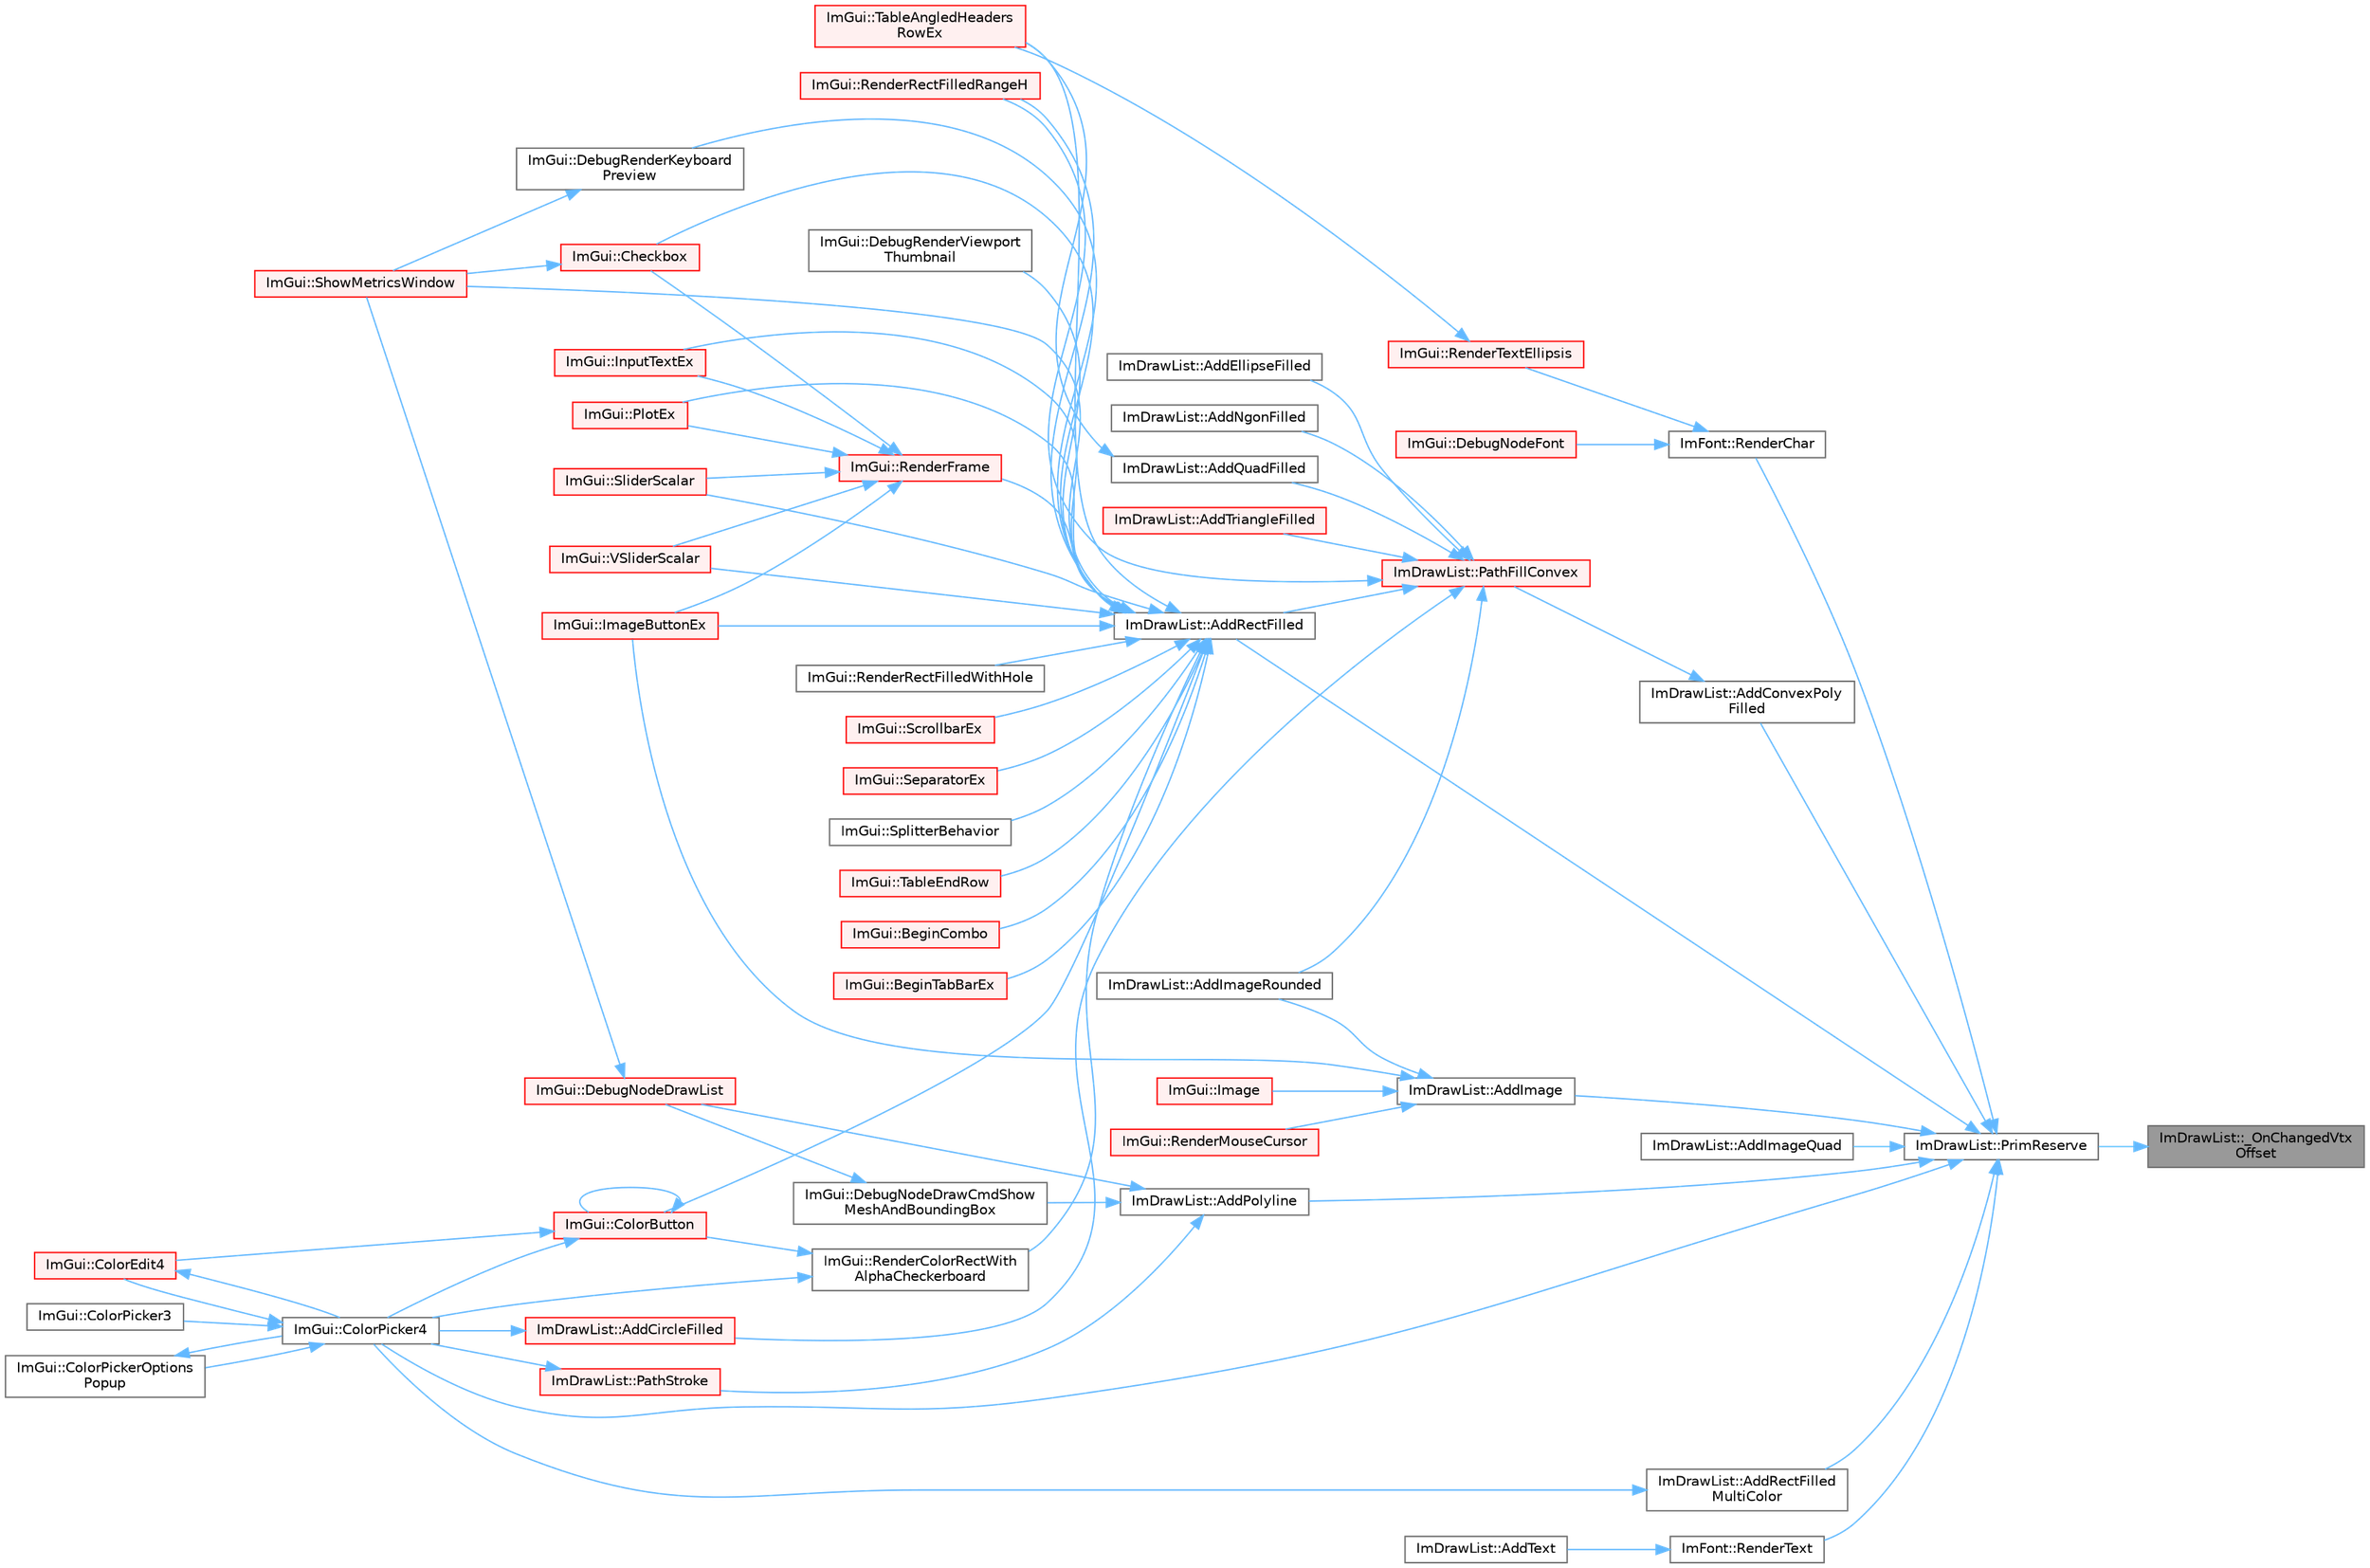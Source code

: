 digraph "ImDrawList::_OnChangedVtxOffset"
{
 // LATEX_PDF_SIZE
  bgcolor="transparent";
  edge [fontname=Helvetica,fontsize=10,labelfontname=Helvetica,labelfontsize=10];
  node [fontname=Helvetica,fontsize=10,shape=box,height=0.2,width=0.4];
  rankdir="RL";
  Node1 [id="Node000001",label="ImDrawList::_OnChangedVtx\lOffset",height=0.2,width=0.4,color="gray40", fillcolor="grey60", style="filled", fontcolor="black",tooltip=" "];
  Node1 -> Node2 [id="edge1_Node000001_Node000002",dir="back",color="steelblue1",style="solid",tooltip=" "];
  Node2 [id="Node000002",label="ImDrawList::PrimReserve",height=0.2,width=0.4,color="grey40", fillcolor="white", style="filled",URL="$struct_im_draw_list.html#a879aa38dbfb0344e3e023d65c002c7d7",tooltip=" "];
  Node2 -> Node3 [id="edge2_Node000002_Node000003",dir="back",color="steelblue1",style="solid",tooltip=" "];
  Node3 [id="Node000003",label="ImDrawList::AddConvexPoly\lFilled",height=0.2,width=0.4,color="grey40", fillcolor="white", style="filled",URL="$struct_im_draw_list.html#ad2accc0a74845b08bd0e6fae6183d6d0",tooltip=" "];
  Node3 -> Node4 [id="edge3_Node000003_Node000004",dir="back",color="steelblue1",style="solid",tooltip=" "];
  Node4 [id="Node000004",label="ImDrawList::PathFillConvex",height=0.2,width=0.4,color="red", fillcolor="#FFF0F0", style="filled",URL="$struct_im_draw_list.html#aea9301cb99ebf4b27f5d3959017567c9",tooltip=" "];
  Node4 -> Node5 [id="edge4_Node000004_Node000005",dir="back",color="steelblue1",style="solid",tooltip=" "];
  Node5 [id="Node000005",label="ImDrawList::AddCircleFilled",height=0.2,width=0.4,color="red", fillcolor="#FFF0F0", style="filled",URL="$struct_im_draw_list.html#aef950cf8b0293b2c5e4708af72de045b",tooltip=" "];
  Node5 -> Node15 [id="edge5_Node000005_Node000015",dir="back",color="steelblue1",style="solid",tooltip=" "];
  Node15 [id="Node000015",label="ImGui::ColorPicker4",height=0.2,width=0.4,color="grey40", fillcolor="white", style="filled",URL="$namespace_im_gui.html#a3d5aae9e0a14aa051d5a799abbe97b32",tooltip=" "];
  Node15 -> Node16 [id="edge6_Node000015_Node000016",dir="back",color="steelblue1",style="solid",tooltip=" "];
  Node16 [id="Node000016",label="ImGui::ColorEdit4",height=0.2,width=0.4,color="red", fillcolor="#FFF0F0", style="filled",URL="$namespace_im_gui.html#ac3f45e2aa0b1d591cc8a2cdf8b566a45",tooltip=" "];
  Node16 -> Node15 [id="edge7_Node000016_Node000015",dir="back",color="steelblue1",style="solid",tooltip=" "];
  Node15 -> Node19 [id="edge8_Node000015_Node000019",dir="back",color="steelblue1",style="solid",tooltip=" "];
  Node19 [id="Node000019",label="ImGui::ColorPicker3",height=0.2,width=0.4,color="grey40", fillcolor="white", style="filled",URL="$namespace_im_gui.html#a2a2a98cb9a17b18702be6b954670b388",tooltip=" "];
  Node15 -> Node20 [id="edge9_Node000015_Node000020",dir="back",color="steelblue1",style="solid",tooltip=" "];
  Node20 [id="Node000020",label="ImGui::ColorPickerOptions\lPopup",height=0.2,width=0.4,color="grey40", fillcolor="white", style="filled",URL="$namespace_im_gui.html#a6d112eeb6d8ffdebbc9d9a8c66babbee",tooltip=" "];
  Node20 -> Node15 [id="edge10_Node000020_Node000015",dir="back",color="steelblue1",style="solid",tooltip=" "];
  Node4 -> Node54 [id="edge11_Node000004_Node000054",dir="back",color="steelblue1",style="solid",tooltip=" "];
  Node54 [id="Node000054",label="ImDrawList::AddEllipseFilled",height=0.2,width=0.4,color="grey40", fillcolor="white", style="filled",URL="$struct_im_draw_list.html#ac6ca6eb18ab96e580e7e500a7b8025b2",tooltip=" "];
  Node4 -> Node55 [id="edge12_Node000004_Node000055",dir="back",color="steelblue1",style="solid",tooltip=" "];
  Node55 [id="Node000055",label="ImDrawList::AddImageRounded",height=0.2,width=0.4,color="grey40", fillcolor="white", style="filled",URL="$struct_im_draw_list.html#a864ccce7a012e9c1ffb4d5693311d847",tooltip=" "];
  Node4 -> Node56 [id="edge13_Node000004_Node000056",dir="back",color="steelblue1",style="solid",tooltip=" "];
  Node56 [id="Node000056",label="ImDrawList::AddNgonFilled",height=0.2,width=0.4,color="grey40", fillcolor="white", style="filled",URL="$struct_im_draw_list.html#a75bf382ddc70429f82a570c2782c4491",tooltip=" "];
  Node4 -> Node57 [id="edge14_Node000004_Node000057",dir="back",color="steelblue1",style="solid",tooltip=" "];
  Node57 [id="Node000057",label="ImDrawList::AddQuadFilled",height=0.2,width=0.4,color="grey40", fillcolor="white", style="filled",URL="$struct_im_draw_list.html#a2b982fbad35f8736fdfc9d6e7db2ca94",tooltip=" "];
  Node57 -> Node58 [id="edge15_Node000057_Node000058",dir="back",color="steelblue1",style="solid",tooltip=" "];
  Node58 [id="Node000058",label="ImGui::TableAngledHeaders\lRowEx",height=0.2,width=0.4,color="red", fillcolor="#FFF0F0", style="filled",URL="$namespace_im_gui.html#abedf7bbf79accde2321806dc0beb90b1",tooltip=" "];
  Node4 -> Node60 [id="edge16_Node000004_Node000060",dir="back",color="steelblue1",style="solid",tooltip=" "];
  Node60 [id="Node000060",label="ImDrawList::AddRectFilled",height=0.2,width=0.4,color="grey40", fillcolor="white", style="filled",URL="$struct_im_draw_list.html#a6b16ab764160b0251d2e7b3bd08c1ffc",tooltip=" "];
  Node60 -> Node61 [id="edge17_Node000060_Node000061",dir="back",color="steelblue1",style="solid",tooltip=" "];
  Node61 [id="Node000061",label="ImGui::BeginCombo",height=0.2,width=0.4,color="red", fillcolor="#FFF0F0", style="filled",URL="$namespace_im_gui.html#aa895095bdc7a2907375c555e245575ea",tooltip=" "];
  Node60 -> Node65 [id="edge18_Node000060_Node000065",dir="back",color="steelblue1",style="solid",tooltip=" "];
  Node65 [id="Node000065",label="ImGui::BeginTabBarEx",height=0.2,width=0.4,color="red", fillcolor="#FFF0F0", style="filled",URL="$namespace_im_gui.html#ae630dd2237aa12e9a306af817d8996c3",tooltip=" "];
  Node60 -> Node67 [id="edge19_Node000060_Node000067",dir="back",color="steelblue1",style="solid",tooltip=" "];
  Node67 [id="Node000067",label="ImGui::Checkbox",height=0.2,width=0.4,color="red", fillcolor="#FFF0F0", style="filled",URL="$namespace_im_gui.html#a57d73c1d0ef807fef734d91024092027",tooltip=" "];
  Node67 -> Node27 [id="edge20_Node000067_Node000027",dir="back",color="steelblue1",style="solid",tooltip=" "];
  Node27 [id="Node000027",label="ImGui::ShowMetricsWindow",height=0.2,width=0.4,color="red", fillcolor="#FFF0F0", style="filled",URL="$namespace_im_gui.html#afe7a28c6eb52fff3cc27d5a698fea4ff",tooltip=" "];
  Node60 -> Node72 [id="edge21_Node000060_Node000072",dir="back",color="steelblue1",style="solid",tooltip=" "];
  Node72 [id="Node000072",label="ImGui::ColorButton",height=0.2,width=0.4,color="red", fillcolor="#FFF0F0", style="filled",URL="$namespace_im_gui.html#ae2d7c8f37726810753d71d480f0af7f0",tooltip=" "];
  Node72 -> Node72 [id="edge22_Node000072_Node000072",dir="back",color="steelblue1",style="solid",tooltip=" "];
  Node72 -> Node16 [id="edge23_Node000072_Node000016",dir="back",color="steelblue1",style="solid",tooltip=" "];
  Node72 -> Node15 [id="edge24_Node000072_Node000015",dir="back",color="steelblue1",style="solid",tooltip=" "];
  Node60 -> Node74 [id="edge25_Node000060_Node000074",dir="back",color="steelblue1",style="solid",tooltip=" "];
  Node74 [id="Node000074",label="ImGui::DebugRenderKeyboard\lPreview",height=0.2,width=0.4,color="grey40", fillcolor="white", style="filled",URL="$namespace_im_gui.html#a1355ddf2e5435da21acf2a9944b52ab4",tooltip=" "];
  Node74 -> Node27 [id="edge26_Node000074_Node000027",dir="back",color="steelblue1",style="solid",tooltip=" "];
  Node60 -> Node75 [id="edge27_Node000060_Node000075",dir="back",color="steelblue1",style="solid",tooltip=" "];
  Node75 [id="Node000075",label="ImGui::DebugRenderViewport\lThumbnail",height=0.2,width=0.4,color="grey40", fillcolor="white", style="filled",URL="$namespace_im_gui.html#af7de4b5c98ba30dbadce44e1f1066ba8",tooltip=" "];
  Node60 -> Node76 [id="edge28_Node000060_Node000076",dir="back",color="steelblue1",style="solid",tooltip=" "];
  Node76 [id="Node000076",label="ImGui::ImageButtonEx",height=0.2,width=0.4,color="red", fillcolor="#FFF0F0", style="filled",URL="$namespace_im_gui.html#aa696e652d6c161dadfd12c4392d6b8ed",tooltip=" "];
  Node60 -> Node79 [id="edge29_Node000060_Node000079",dir="back",color="steelblue1",style="solid",tooltip=" "];
  Node79 [id="Node000079",label="ImGui::InputTextEx",height=0.2,width=0.4,color="red", fillcolor="#FFF0F0", style="filled",URL="$namespace_im_gui.html#af89af17ecc11653f25fea1e50e195de6",tooltip=" "];
  Node60 -> Node125 [id="edge30_Node000060_Node000125",dir="back",color="steelblue1",style="solid",tooltip=" "];
  Node125 [id="Node000125",label="ImGui::PlotEx",height=0.2,width=0.4,color="red", fillcolor="#FFF0F0", style="filled",URL="$namespace_im_gui.html#afb3147b9a00e396e0b11a1bfe24b8f42",tooltip=" "];
  Node60 -> Node130 [id="edge31_Node000060_Node000130",dir="back",color="steelblue1",style="solid",tooltip=" "];
  Node130 [id="Node000130",label="ImGui::RenderColorRectWith\lAlphaCheckerboard",height=0.2,width=0.4,color="grey40", fillcolor="white", style="filled",URL="$namespace_im_gui.html#a1c7b45570a114af08b0c2e16a7acceae",tooltip=" "];
  Node130 -> Node72 [id="edge32_Node000130_Node000072",dir="back",color="steelblue1",style="solid",tooltip=" "];
  Node130 -> Node15 [id="edge33_Node000130_Node000015",dir="back",color="steelblue1",style="solid",tooltip=" "];
  Node60 -> Node131 [id="edge34_Node000060_Node000131",dir="back",color="steelblue1",style="solid",tooltip=" "];
  Node131 [id="Node000131",label="ImGui::RenderFrame",height=0.2,width=0.4,color="red", fillcolor="#FFF0F0", style="filled",URL="$namespace_im_gui.html#a621ba649568ede3939d4f10d83b86d04",tooltip=" "];
  Node131 -> Node67 [id="edge35_Node000131_Node000067",dir="back",color="steelblue1",style="solid",tooltip=" "];
  Node131 -> Node76 [id="edge36_Node000131_Node000076",dir="back",color="steelblue1",style="solid",tooltip=" "];
  Node131 -> Node79 [id="edge37_Node000131_Node000079",dir="back",color="steelblue1",style="solid",tooltip=" "];
  Node131 -> Node125 [id="edge38_Node000131_Node000125",dir="back",color="steelblue1",style="solid",tooltip=" "];
  Node131 -> Node113 [id="edge39_Node000131_Node000113",dir="back",color="steelblue1",style="solid",tooltip=" "];
  Node113 [id="Node000113",label="ImGui::SliderScalar",height=0.2,width=0.4,color="red", fillcolor="#FFF0F0", style="filled",URL="$namespace_im_gui.html#afdd7faa9a69f75b8d674cdc207441bea",tooltip=" "];
  Node131 -> Node160 [id="edge40_Node000131_Node000160",dir="back",color="steelblue1",style="solid",tooltip=" "];
  Node160 [id="Node000160",label="ImGui::VSliderScalar",height=0.2,width=0.4,color="red", fillcolor="#FFF0F0", style="filled",URL="$namespace_im_gui.html#a6ad24ca37a530d43f9d1c727d94e4829",tooltip=" "];
  Node60 -> Node163 [id="edge41_Node000060_Node000163",dir="back",color="steelblue1",style="solid",tooltip=" "];
  Node163 [id="Node000163",label="ImGui::RenderRectFilledRangeH",height=0.2,width=0.4,color="red", fillcolor="#FFF0F0", style="filled",URL="$namespace_im_gui.html#af311762331bda4508b25e05f6afc7f45",tooltip=" "];
  Node60 -> Node164 [id="edge42_Node000060_Node000164",dir="back",color="steelblue1",style="solid",tooltip=" "];
  Node164 [id="Node000164",label="ImGui::RenderRectFilledWithHole",height=0.2,width=0.4,color="grey40", fillcolor="white", style="filled",URL="$namespace_im_gui.html#a3579615f926c34c5de220f655d535d61",tooltip=" "];
  Node60 -> Node165 [id="edge43_Node000060_Node000165",dir="back",color="steelblue1",style="solid",tooltip=" "];
  Node165 [id="Node000165",label="ImGui::ScrollbarEx",height=0.2,width=0.4,color="red", fillcolor="#FFF0F0", style="filled",URL="$namespace_im_gui.html#a35eab777db4f6cb0d5242fd6968dab73",tooltip=" "];
  Node60 -> Node167 [id="edge44_Node000060_Node000167",dir="back",color="steelblue1",style="solid",tooltip=" "];
  Node167 [id="Node000167",label="ImGui::SeparatorEx",height=0.2,width=0.4,color="red", fillcolor="#FFF0F0", style="filled",URL="$namespace_im_gui.html#acd77978447d71b3113ad084dfde1fe18",tooltip=" "];
  Node60 -> Node27 [id="edge45_Node000060_Node000027",dir="back",color="steelblue1",style="solid",tooltip=" "];
  Node60 -> Node113 [id="edge46_Node000060_Node000113",dir="back",color="steelblue1",style="solid",tooltip=" "];
  Node60 -> Node173 [id="edge47_Node000060_Node000173",dir="back",color="steelblue1",style="solid",tooltip=" "];
  Node173 [id="Node000173",label="ImGui::SplitterBehavior",height=0.2,width=0.4,color="grey40", fillcolor="white", style="filled",URL="$namespace_im_gui.html#a285913cd915ee715cd6a804e1b83814c",tooltip=" "];
  Node60 -> Node58 [id="edge48_Node000060_Node000058",dir="back",color="steelblue1",style="solid",tooltip=" "];
  Node60 -> Node174 [id="edge49_Node000060_Node000174",dir="back",color="steelblue1",style="solid",tooltip=" "];
  Node174 [id="Node000174",label="ImGui::TableEndRow",height=0.2,width=0.4,color="red", fillcolor="#FFF0F0", style="filled",URL="$namespace_im_gui.html#a6bc4ce6f7ff9f8268473f5e538a1181f",tooltip=" "];
  Node60 -> Node160 [id="edge50_Node000060_Node000160",dir="back",color="steelblue1",style="solid",tooltip=" "];
  Node4 -> Node176 [id="edge51_Node000004_Node000176",dir="back",color="steelblue1",style="solid",tooltip=" "];
  Node176 [id="Node000176",label="ImDrawList::AddTriangleFilled",height=0.2,width=0.4,color="red", fillcolor="#FFF0F0", style="filled",URL="$struct_im_draw_list.html#af1dd4a3888034c5f71b66a38e44edf31",tooltip=" "];
  Node4 -> Node163 [id="edge52_Node000004_Node000163",dir="back",color="steelblue1",style="solid",tooltip=" "];
  Node2 -> Node181 [id="edge53_Node000002_Node000181",dir="back",color="steelblue1",style="solid",tooltip=" "];
  Node181 [id="Node000181",label="ImDrawList::AddImage",height=0.2,width=0.4,color="grey40", fillcolor="white", style="filled",URL="$struct_im_draw_list.html#ac1f529d53d7ba118484e47e49218c603",tooltip=" "];
  Node181 -> Node55 [id="edge54_Node000181_Node000055",dir="back",color="steelblue1",style="solid",tooltip=" "];
  Node181 -> Node182 [id="edge55_Node000181_Node000182",dir="back",color="steelblue1",style="solid",tooltip=" "];
  Node182 [id="Node000182",label="ImGui::Image",height=0.2,width=0.4,color="red", fillcolor="#FFF0F0", style="filled",URL="$namespace_im_gui.html#a95b5d733371c3b74caf89dbae8d51419",tooltip=" "];
  Node181 -> Node76 [id="edge56_Node000181_Node000076",dir="back",color="steelblue1",style="solid",tooltip=" "];
  Node181 -> Node183 [id="edge57_Node000181_Node000183",dir="back",color="steelblue1",style="solid",tooltip=" "];
  Node183 [id="Node000183",label="ImGui::RenderMouseCursor",height=0.2,width=0.4,color="red", fillcolor="#FFF0F0", style="filled",URL="$namespace_im_gui.html#ade001ee6028075c9c1e2bd3f0395b920",tooltip=" "];
  Node2 -> Node186 [id="edge58_Node000002_Node000186",dir="back",color="steelblue1",style="solid",tooltip=" "];
  Node186 [id="Node000186",label="ImDrawList::AddImageQuad",height=0.2,width=0.4,color="grey40", fillcolor="white", style="filled",URL="$struct_im_draw_list.html#abf9199e08d17fd33736fd67598485341",tooltip=" "];
  Node2 -> Node187 [id="edge59_Node000002_Node000187",dir="back",color="steelblue1",style="solid",tooltip=" "];
  Node187 [id="Node000187",label="ImDrawList::AddPolyline",height=0.2,width=0.4,color="grey40", fillcolor="white", style="filled",URL="$struct_im_draw_list.html#abc568847b1113e624456436bfab1b307",tooltip=" "];
  Node187 -> Node188 [id="edge60_Node000187_Node000188",dir="back",color="steelblue1",style="solid",tooltip=" "];
  Node188 [id="Node000188",label="ImGui::DebugNodeDrawCmdShow\lMeshAndBoundingBox",height=0.2,width=0.4,color="grey40", fillcolor="white", style="filled",URL="$namespace_im_gui.html#a24c6abd61c6da9610cbfbb46c0db828b",tooltip=" "];
  Node188 -> Node34 [id="edge61_Node000188_Node000034",dir="back",color="steelblue1",style="solid",tooltip=" "];
  Node34 [id="Node000034",label="ImGui::DebugNodeDrawList",height=0.2,width=0.4,color="red", fillcolor="#FFF0F0", style="filled",URL="$namespace_im_gui.html#af7b5e35566da44ac1ea8a7e1b9d9d574",tooltip=" "];
  Node34 -> Node27 [id="edge62_Node000034_Node000027",dir="back",color="steelblue1",style="solid",tooltip=" "];
  Node187 -> Node34 [id="edge63_Node000187_Node000034",dir="back",color="steelblue1",style="solid",tooltip=" "];
  Node187 -> Node189 [id="edge64_Node000187_Node000189",dir="back",color="steelblue1",style="solid",tooltip=" "];
  Node189 [id="Node000189",label="ImDrawList::PathStroke",height=0.2,width=0.4,color="red", fillcolor="#FFF0F0", style="filled",URL="$struct_im_draw_list.html#a60bf9040ef3d09b39c4ba8f5a2a68ae9",tooltip=" "];
  Node189 -> Node15 [id="edge65_Node000189_Node000015",dir="back",color="steelblue1",style="solid",tooltip=" "];
  Node2 -> Node60 [id="edge66_Node000002_Node000060",dir="back",color="steelblue1",style="solid",tooltip=" "];
  Node2 -> Node279 [id="edge67_Node000002_Node000279",dir="back",color="steelblue1",style="solid",tooltip=" "];
  Node279 [id="Node000279",label="ImDrawList::AddRectFilled\lMultiColor",height=0.2,width=0.4,color="grey40", fillcolor="white", style="filled",URL="$struct_im_draw_list.html#a6282e85ad78b01ebb74832336e9a2a55",tooltip=" "];
  Node279 -> Node15 [id="edge68_Node000279_Node000015",dir="back",color="steelblue1",style="solid",tooltip=" "];
  Node2 -> Node15 [id="edge69_Node000002_Node000015",dir="back",color="steelblue1",style="solid",tooltip=" "];
  Node2 -> Node280 [id="edge70_Node000002_Node000280",dir="back",color="steelblue1",style="solid",tooltip=" "];
  Node280 [id="Node000280",label="ImFont::RenderChar",height=0.2,width=0.4,color="grey40", fillcolor="white", style="filled",URL="$struct_im_font.html#a56d4d67f36cbabafd20b95ae55541a3d",tooltip=" "];
  Node280 -> Node36 [id="edge71_Node000280_Node000036",dir="back",color="steelblue1",style="solid",tooltip=" "];
  Node36 [id="Node000036",label="ImGui::DebugNodeFont",height=0.2,width=0.4,color="red", fillcolor="#FFF0F0", style="filled",URL="$namespace_im_gui.html#ae0207d60728f7e6a47dbcd1d7d84e3cb",tooltip=" "];
  Node280 -> Node281 [id="edge72_Node000280_Node000281",dir="back",color="steelblue1",style="solid",tooltip=" "];
  Node281 [id="Node000281",label="ImGui::RenderTextEllipsis",height=0.2,width=0.4,color="red", fillcolor="#FFF0F0", style="filled",URL="$namespace_im_gui.html#a029bab9f4602be86178307b168975a6d",tooltip=" "];
  Node281 -> Node58 [id="edge73_Node000281_Node000058",dir="back",color="steelblue1",style="solid",tooltip=" "];
  Node2 -> Node282 [id="edge74_Node000002_Node000282",dir="back",color="steelblue1",style="solid",tooltip=" "];
  Node282 [id="Node000282",label="ImFont::RenderText",height=0.2,width=0.4,color="grey40", fillcolor="white", style="filled",URL="$struct_im_font.html#a3259517a0d648a40d77beb0c2817382a",tooltip=" "];
  Node282 -> Node283 [id="edge75_Node000282_Node000283",dir="back",color="steelblue1",style="solid",tooltip=" "];
  Node283 [id="Node000283",label="ImDrawList::AddText",height=0.2,width=0.4,color="grey40", fillcolor="white", style="filled",URL="$struct_im_draw_list.html#a0a226cbe9bb1480428e145d8535cda26",tooltip=" "];
}

